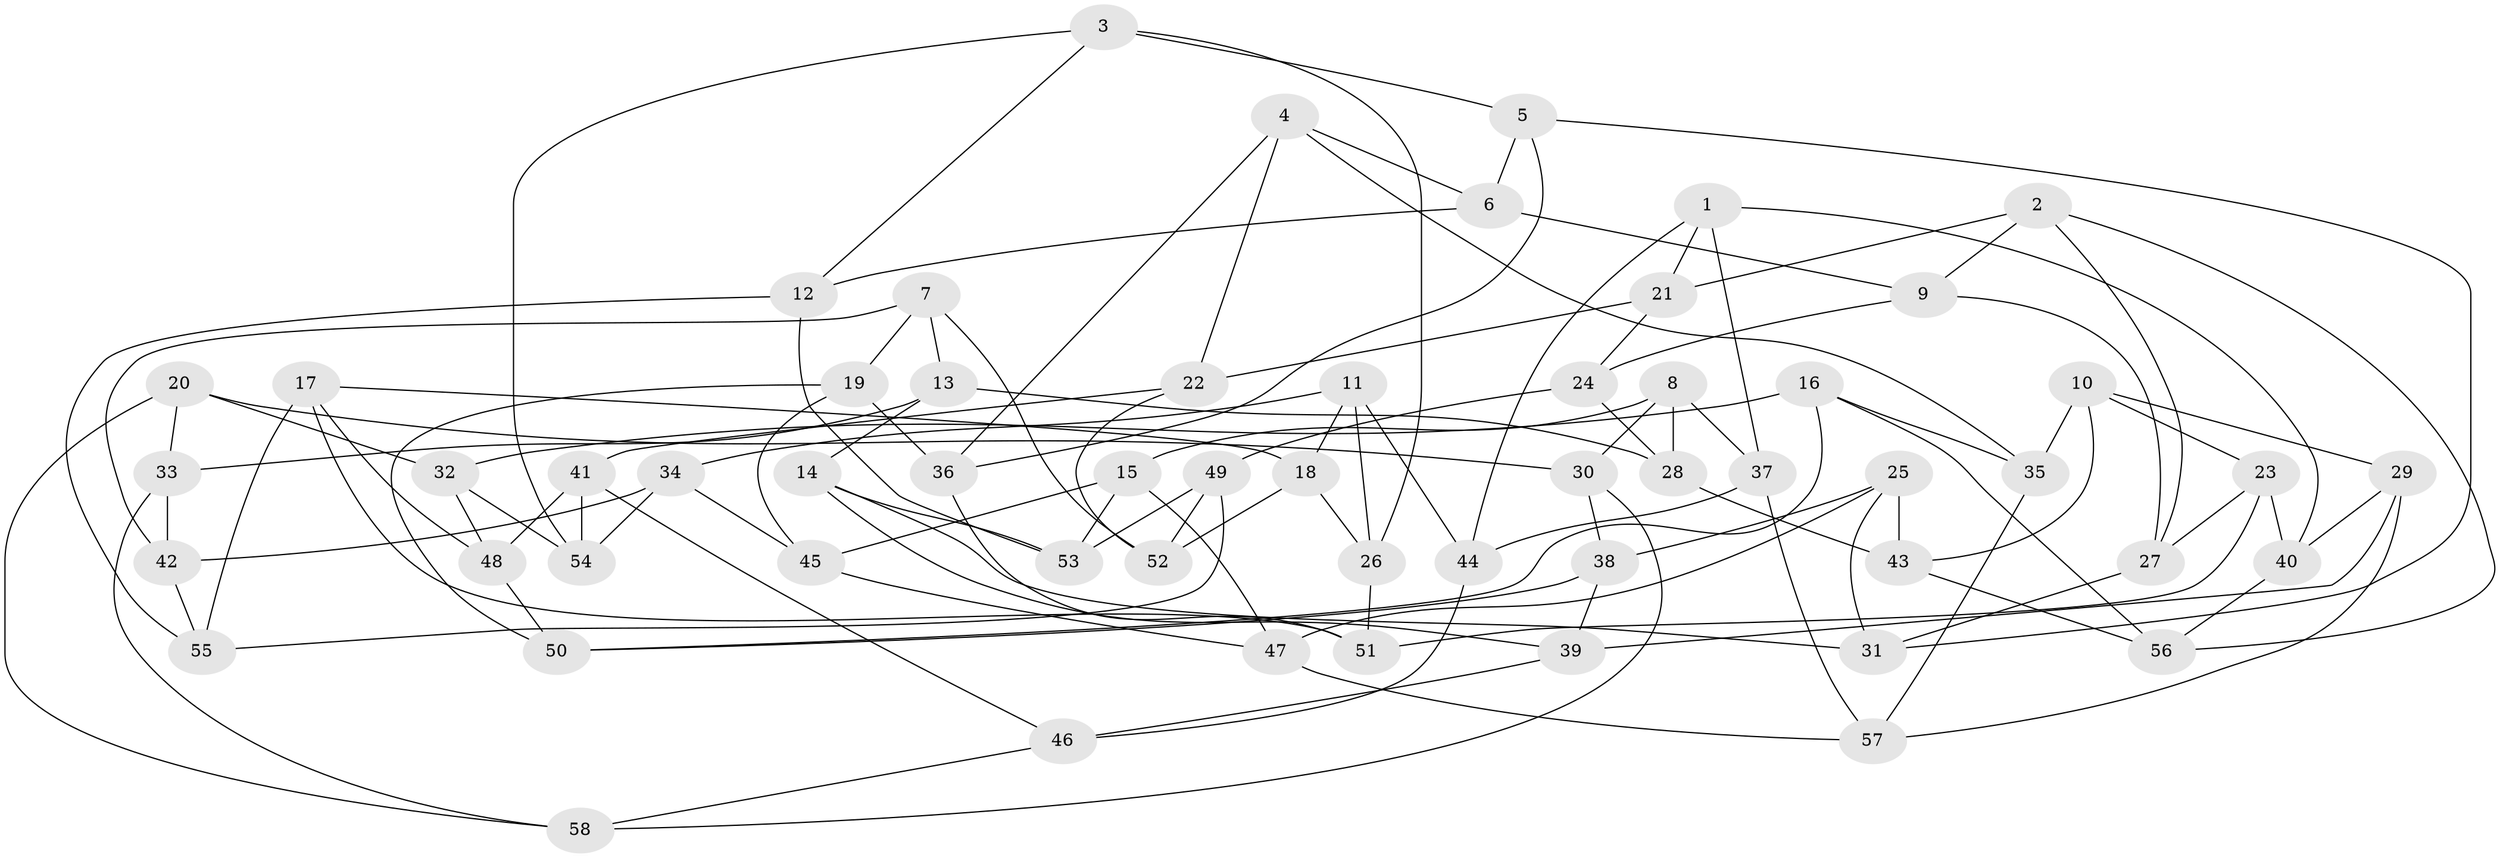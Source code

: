 // coarse degree distribution, {3: 0.2413793103448276, 4: 0.3103448275862069, 5: 0.1724137931034483, 2: 0.034482758620689655, 7: 0.06896551724137931, 6: 0.10344827586206896, 8: 0.06896551724137931}
// Generated by graph-tools (version 1.1) at 2025/03/03/04/25 22:03:58]
// undirected, 58 vertices, 116 edges
graph export_dot {
graph [start="1"]
  node [color=gray90,style=filled];
  1;
  2;
  3;
  4;
  5;
  6;
  7;
  8;
  9;
  10;
  11;
  12;
  13;
  14;
  15;
  16;
  17;
  18;
  19;
  20;
  21;
  22;
  23;
  24;
  25;
  26;
  27;
  28;
  29;
  30;
  31;
  32;
  33;
  34;
  35;
  36;
  37;
  38;
  39;
  40;
  41;
  42;
  43;
  44;
  45;
  46;
  47;
  48;
  49;
  50;
  51;
  52;
  53;
  54;
  55;
  56;
  57;
  58;
  1 -- 40;
  1 -- 21;
  1 -- 37;
  1 -- 44;
  2 -- 27;
  2 -- 21;
  2 -- 56;
  2 -- 9;
  3 -- 5;
  3 -- 12;
  3 -- 26;
  3 -- 54;
  4 -- 35;
  4 -- 6;
  4 -- 22;
  4 -- 36;
  5 -- 36;
  5 -- 31;
  5 -- 6;
  6 -- 9;
  6 -- 12;
  7 -- 42;
  7 -- 52;
  7 -- 19;
  7 -- 13;
  8 -- 37;
  8 -- 15;
  8 -- 28;
  8 -- 30;
  9 -- 27;
  9 -- 24;
  10 -- 29;
  10 -- 43;
  10 -- 35;
  10 -- 23;
  11 -- 18;
  11 -- 34;
  11 -- 44;
  11 -- 26;
  12 -- 53;
  12 -- 55;
  13 -- 14;
  13 -- 28;
  13 -- 33;
  14 -- 39;
  14 -- 31;
  14 -- 53;
  15 -- 45;
  15 -- 53;
  15 -- 47;
  16 -- 32;
  16 -- 35;
  16 -- 50;
  16 -- 56;
  17 -- 48;
  17 -- 18;
  17 -- 55;
  17 -- 51;
  18 -- 26;
  18 -- 52;
  19 -- 45;
  19 -- 36;
  19 -- 50;
  20 -- 32;
  20 -- 58;
  20 -- 30;
  20 -- 33;
  21 -- 22;
  21 -- 24;
  22 -- 52;
  22 -- 41;
  23 -- 40;
  23 -- 51;
  23 -- 27;
  24 -- 28;
  24 -- 49;
  25 -- 38;
  25 -- 31;
  25 -- 47;
  25 -- 43;
  26 -- 51;
  27 -- 31;
  28 -- 43;
  29 -- 39;
  29 -- 57;
  29 -- 40;
  30 -- 58;
  30 -- 38;
  32 -- 48;
  32 -- 54;
  33 -- 58;
  33 -- 42;
  34 -- 45;
  34 -- 54;
  34 -- 42;
  35 -- 57;
  36 -- 51;
  37 -- 44;
  37 -- 57;
  38 -- 39;
  38 -- 50;
  39 -- 46;
  40 -- 56;
  41 -- 46;
  41 -- 48;
  41 -- 54;
  42 -- 55;
  43 -- 56;
  44 -- 46;
  45 -- 47;
  46 -- 58;
  47 -- 57;
  48 -- 50;
  49 -- 53;
  49 -- 55;
  49 -- 52;
}
